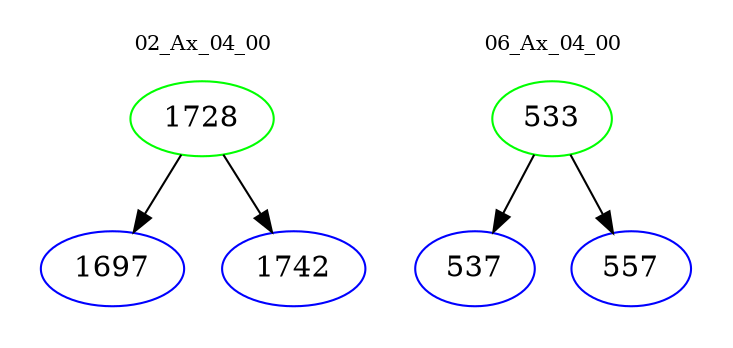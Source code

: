 digraph{
subgraph cluster_0 {
color = white
label = "02_Ax_04_00";
fontsize=10;
T0_1728 [label="1728", color="green"]
T0_1728 -> T0_1697 [color="black"]
T0_1697 [label="1697", color="blue"]
T0_1728 -> T0_1742 [color="black"]
T0_1742 [label="1742", color="blue"]
}
subgraph cluster_1 {
color = white
label = "06_Ax_04_00";
fontsize=10;
T1_533 [label="533", color="green"]
T1_533 -> T1_537 [color="black"]
T1_537 [label="537", color="blue"]
T1_533 -> T1_557 [color="black"]
T1_557 [label="557", color="blue"]
}
}
